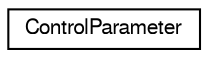 digraph "Graphical Class Hierarchy"
{
  edge [fontname="FreeSans",fontsize="10",labelfontname="FreeSans",labelfontsize="10"];
  node [fontname="FreeSans",fontsize="10",shape=record];
  rankdir="LR";
  Node1 [label="ControlParameter",height=0.2,width=0.4,color="black", fillcolor="white", style="filled",URL="$da/d98/class_control_parameter.html"];
}
